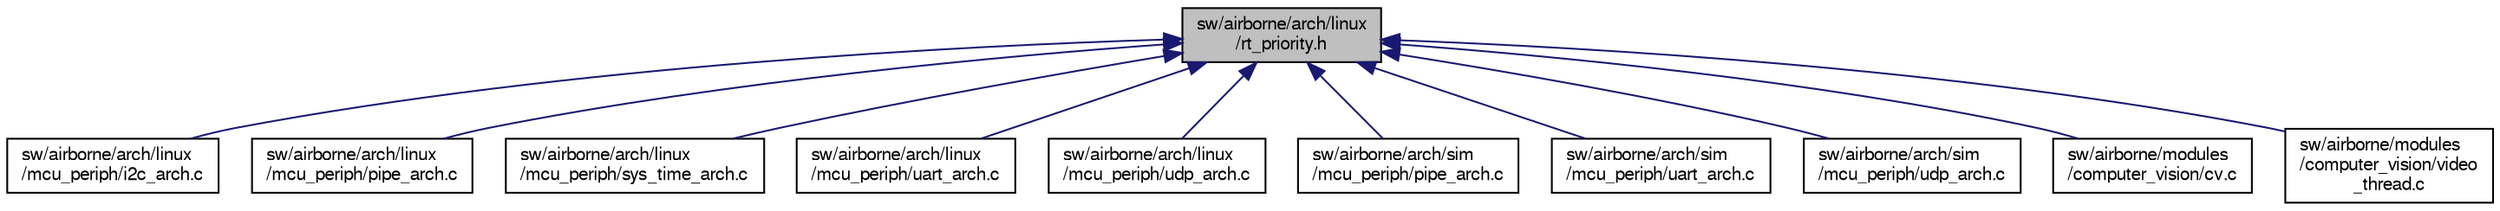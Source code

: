 digraph "sw/airborne/arch/linux/rt_priority.h"
{
  edge [fontname="FreeSans",fontsize="10",labelfontname="FreeSans",labelfontsize="10"];
  node [fontname="FreeSans",fontsize="10",shape=record];
  Node1 [label="sw/airborne/arch/linux\l/rt_priority.h",height=0.2,width=0.4,color="black", fillcolor="grey75", style="filled", fontcolor="black"];
  Node1 -> Node2 [dir="back",color="midnightblue",fontsize="10",style="solid",fontname="FreeSans"];
  Node2 [label="sw/airborne/arch/linux\l/mcu_periph/i2c_arch.c",height=0.2,width=0.4,color="black", fillcolor="white", style="filled",URL="$linux_2mcu__periph_2i2c__arch_8c.html",tooltip="I2C functionality. "];
  Node1 -> Node3 [dir="back",color="midnightblue",fontsize="10",style="solid",fontname="FreeSans"];
  Node3 [label="sw/airborne/arch/linux\l/mcu_periph/pipe_arch.c",height=0.2,width=0.4,color="black", fillcolor="white", style="filled",URL="$linux_2mcu__periph_2pipe__arch_8c.html",tooltip="linux named pipe handling "];
  Node1 -> Node4 [dir="back",color="midnightblue",fontsize="10",style="solid",fontname="FreeSans"];
  Node4 [label="sw/airborne/arch/linux\l/mcu_periph/sys_time_arch.c",height=0.2,width=0.4,color="black", fillcolor="white", style="filled",URL="$linux_2mcu__periph_2sys__time__arch_8c.html"];
  Node1 -> Node5 [dir="back",color="midnightblue",fontsize="10",style="solid",fontname="FreeSans"];
  Node5 [label="sw/airborne/arch/linux\l/mcu_periph/uart_arch.c",height=0.2,width=0.4,color="black", fillcolor="white", style="filled",URL="$linux_2mcu__periph_2uart__arch_8c.html",tooltip="linux uart handling "];
  Node1 -> Node6 [dir="back",color="midnightblue",fontsize="10",style="solid",fontname="FreeSans"];
  Node6 [label="sw/airborne/arch/linux\l/mcu_periph/udp_arch.c",height=0.2,width=0.4,color="black", fillcolor="white", style="filled",URL="$linux_2mcu__periph_2udp__arch_8c.html",tooltip="linux UDP handling "];
  Node1 -> Node7 [dir="back",color="midnightblue",fontsize="10",style="solid",fontname="FreeSans"];
  Node7 [label="sw/airborne/arch/sim\l/mcu_periph/pipe_arch.c",height=0.2,width=0.4,color="black", fillcolor="white", style="filled",URL="$sim_2mcu__periph_2pipe__arch_8c.html"];
  Node1 -> Node8 [dir="back",color="midnightblue",fontsize="10",style="solid",fontname="FreeSans"];
  Node8 [label="sw/airborne/arch/sim\l/mcu_periph/uart_arch.c",height=0.2,width=0.4,color="black", fillcolor="white", style="filled",URL="$sim_2mcu__periph_2uart__arch_8c.html"];
  Node1 -> Node9 [dir="back",color="midnightblue",fontsize="10",style="solid",fontname="FreeSans"];
  Node9 [label="sw/airborne/arch/sim\l/mcu_periph/udp_arch.c",height=0.2,width=0.4,color="black", fillcolor="white", style="filled",URL="$sim_2mcu__periph_2udp__arch_8c.html"];
  Node1 -> Node10 [dir="back",color="midnightblue",fontsize="10",style="solid",fontname="FreeSans"];
  Node10 [label="sw/airborne/modules\l/computer_vision/cv.c",height=0.2,width=0.4,color="black", fillcolor="white", style="filled",URL="$cv_8c.html",tooltip="Computer vision framework for onboard processing. "];
  Node1 -> Node11 [dir="back",color="midnightblue",fontsize="10",style="solid",fontname="FreeSans"];
  Node11 [label="sw/airborne/modules\l/computer_vision/video\l_thread.c",height=0.2,width=0.4,color="black", fillcolor="white", style="filled",URL="$video__thread_8c.html"];
}
